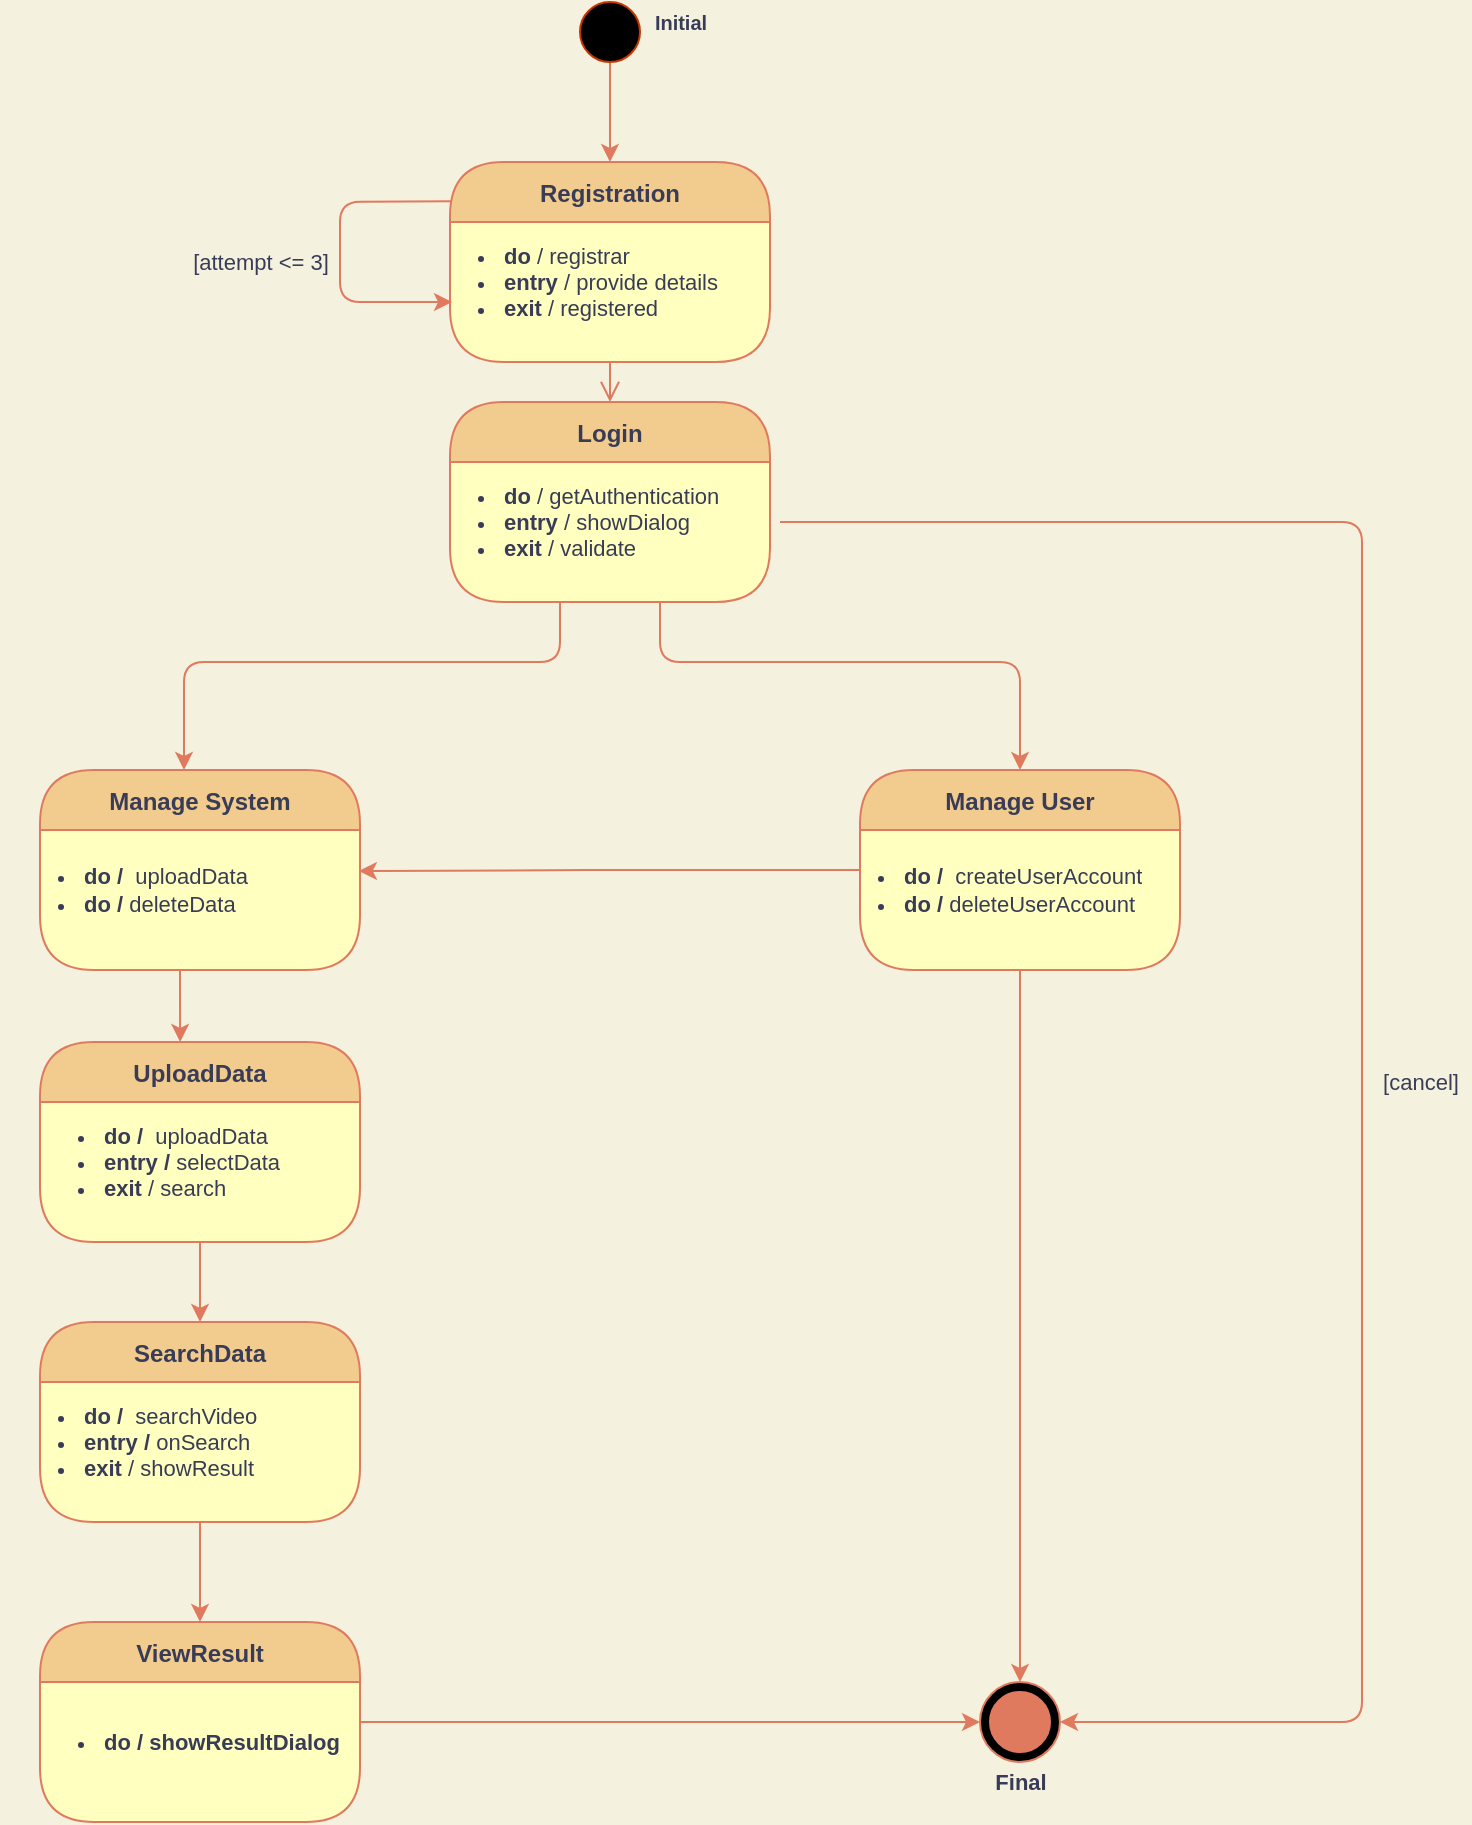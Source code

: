 <mxfile version="19.0.2" type="device"><diagram id="xsQuPJRZMMfSXld5M4Ve" name="Page-1"><mxGraphModel dx="2425" dy="976" grid="1" gridSize="10" guides="1" tooltips="1" connect="1" arrows="1" fold="1" page="1" pageScale="1" pageWidth="1169" pageHeight="827" background="#F4F1DE" math="0" shadow="0"><root><mxCell id="0"/><mxCell id="1" parent="0"/><mxCell id="0ayhYqCPBelF0IqvMw0t-5" style="edgeStyle=orthogonalEdgeStyle;curved=0;rounded=1;sketch=0;orthogonalLoop=1;jettySize=auto;html=1;entryX=0.5;entryY=0;entryDx=0;entryDy=0;fontColor=#393C56;strokeColor=#E07A5F;fillColor=#F2CC8F;labelBackgroundColor=#F4F1DE;" edge="1" parent="1" source="0ayhYqCPBelF0IqvMw0t-1"><mxGeometry relative="1" as="geometry"><mxPoint x="265" y="110" as="targetPoint"/></mxGeometry></mxCell><mxCell id="0ayhYqCPBelF0IqvMw0t-1" value="" style="ellipse;whiteSpace=wrap;html=1;aspect=fixed;fillColor=#000000;strokeColor=#C73500;fontColor=#000000;" vertex="1" parent="1"><mxGeometry x="250" y="30" width="30" height="30" as="geometry"/></mxCell><mxCell id="0ayhYqCPBelF0IqvMw0t-16" value="&lt;b&gt;Initial&lt;/b&gt;" style="text;html=1;align=center;verticalAlign=middle;resizable=0;points=[];autosize=1;strokeColor=none;fillColor=none;fontSize=10;fontColor=#393C56;" vertex="1" parent="1"><mxGeometry x="280" y="30" width="40" height="20" as="geometry"/></mxCell><mxCell id="0ayhYqCPBelF0IqvMw0t-25" value="Registration" style="swimlane;fontStyle=1;align=center;verticalAlign=middle;childLayout=stackLayout;horizontal=1;startSize=30;horizontalStack=0;resizeParent=0;resizeLast=1;container=0;fontColor=#393C56;collapsible=0;rounded=1;arcSize=30;strokeColor=#E07A5F;fillColor=#F2CC8F;swimlaneFillColor=#ffffc0;dropTarget=0;sketch=0;" vertex="1" parent="1"><mxGeometry x="185" y="110" width="160" height="100" as="geometry"/></mxCell><mxCell id="0ayhYqCPBelF0IqvMw0t-27" value="" style="edgeStyle=orthogonalEdgeStyle;html=1;verticalAlign=bottom;endArrow=open;endSize=8;strokeColor=#E07A5F;rounded=1;sketch=0;fontColor=#393C56;fillColor=#F2CC8F;curved=0;labelBackgroundColor=#F4F1DE;" edge="1" source="0ayhYqCPBelF0IqvMw0t-25" parent="1"><mxGeometry relative="1" as="geometry"><mxPoint x="265" y="230" as="targetPoint"/></mxGeometry></mxCell><mxCell id="0ayhYqCPBelF0IqvMw0t-29" value="&lt;ul style=&quot;font-size: 11px;&quot;&gt;&lt;li&gt;&lt;b&gt;do&lt;/b&gt; / registrar&lt;/li&gt;&lt;li&gt;&lt;b&gt;entry&lt;/b&gt; / provide details&lt;/li&gt;&lt;li&gt;&lt;b&gt;exit&lt;/b&gt; / registered&lt;/li&gt;&lt;/ul&gt;" style="text;strokeColor=none;fillColor=none;html=1;whiteSpace=wrap;verticalAlign=middle;overflow=hidden;rounded=0;sketch=0;fontColor=#393C56;align=left;" vertex="1" parent="1"><mxGeometry x="170" y="130" width="160" height="80" as="geometry"/></mxCell><mxCell id="0ayhYqCPBelF0IqvMw0t-30" value="Login" style="swimlane;fontStyle=1;align=center;verticalAlign=middle;childLayout=stackLayout;horizontal=1;startSize=30;horizontalStack=0;resizeParent=0;resizeLast=1;container=0;fontColor=#393C56;collapsible=0;rounded=1;arcSize=30;strokeColor=#E07A5F;fillColor=#F2CC8F;swimlaneFillColor=#ffffc0;dropTarget=0;sketch=0;" vertex="1" parent="1"><mxGeometry x="185" y="230" width="160" height="100" as="geometry"/></mxCell><mxCell id="0ayhYqCPBelF0IqvMw0t-40" style="edgeStyle=orthogonalEdgeStyle;curved=0;rounded=1;sketch=0;orthogonalLoop=1;jettySize=auto;html=1;entryX=0.45;entryY=0;entryDx=0;entryDy=0;entryPerimeter=0;fontSize=11;fontColor=#393C56;strokeColor=#E07A5F;fillColor=#F2CC8F;" edge="1" parent="1" source="0ayhYqCPBelF0IqvMw0t-31" target="0ayhYqCPBelF0IqvMw0t-34"><mxGeometry relative="1" as="geometry"><Array as="points"><mxPoint x="240" y="360"/><mxPoint x="52" y="360"/></Array></mxGeometry></mxCell><mxCell id="0ayhYqCPBelF0IqvMw0t-50" style="edgeStyle=orthogonalEdgeStyle;curved=0;rounded=1;sketch=0;orthogonalLoop=1;jettySize=auto;html=1;entryX=0.5;entryY=0;entryDx=0;entryDy=0;fontSize=11;fontColor=#393C56;strokeColor=#E07A5F;fillColor=#F2CC8F;" edge="1" parent="1" source="0ayhYqCPBelF0IqvMw0t-31" target="0ayhYqCPBelF0IqvMw0t-37"><mxGeometry relative="1" as="geometry"><Array as="points"><mxPoint x="290" y="360"/><mxPoint x="470" y="360"/></Array></mxGeometry></mxCell><mxCell id="0ayhYqCPBelF0IqvMw0t-61" style="edgeStyle=orthogonalEdgeStyle;curved=0;rounded=1;sketch=0;orthogonalLoop=1;jettySize=auto;html=1;fontSize=11;fontColor=#393C56;strokeColor=#E07A5F;fillColor=#F2CC8F;entryX=1;entryY=0.5;entryDx=0;entryDy=0;entryPerimeter=0;" edge="1" parent="1" source="0ayhYqCPBelF0IqvMw0t-31" target="0ayhYqCPBelF0IqvMw0t-57"><mxGeometry relative="1" as="geometry"><mxPoint x="641.538" y="880" as="targetPoint"/><Array as="points"><mxPoint x="641" y="290"/><mxPoint x="641" y="890"/></Array></mxGeometry></mxCell><mxCell id="0ayhYqCPBelF0IqvMw0t-31" value="&lt;ul style=&quot;font-size: 11px;&quot;&gt;&lt;li&gt;&lt;b&gt;do&lt;/b&gt; / getAuthentication&lt;/li&gt;&lt;li&gt;&lt;b&gt;entry&lt;/b&gt; / showDialog&lt;/li&gt;&lt;li&gt;&lt;b&gt;exit&lt;/b&gt; / validate&lt;/li&gt;&lt;/ul&gt;" style="text;strokeColor=none;fillColor=none;html=1;whiteSpace=wrap;verticalAlign=middle;overflow=hidden;rounded=0;sketch=0;fontColor=#393C56;" vertex="1" parent="1"><mxGeometry x="170" y="250" width="180" height="80" as="geometry"/></mxCell><mxCell id="0ayhYqCPBelF0IqvMw0t-32" value="" style="endArrow=classic;html=1;rounded=1;sketch=0;fontSize=11;fontColor=#393C56;strokeColor=#E07A5F;fillColor=#F2CC8F;curved=0;exitX=0.004;exitY=0.196;exitDx=0;exitDy=0;exitPerimeter=0;" edge="1" parent="1" source="0ayhYqCPBelF0IqvMw0t-25"><mxGeometry width="50" height="50" relative="1" as="geometry"><mxPoint x="180" y="130" as="sourcePoint"/><mxPoint x="186" y="180" as="targetPoint"/><Array as="points"><mxPoint x="130" y="130"/><mxPoint x="130" y="180"/></Array></mxGeometry></mxCell><mxCell id="0ayhYqCPBelF0IqvMw0t-33" value="[attempt &amp;lt;= 3]" style="text;html=1;align=center;verticalAlign=middle;resizable=0;points=[];autosize=1;strokeColor=none;fillColor=none;fontSize=11;fontColor=#393C56;" vertex="1" parent="1"><mxGeometry x="50" y="150" width="80" height="20" as="geometry"/></mxCell><mxCell id="0ayhYqCPBelF0IqvMw0t-34" value="Manage System" style="swimlane;fontStyle=1;align=center;verticalAlign=middle;childLayout=stackLayout;horizontal=1;startSize=30;horizontalStack=0;resizeParent=0;resizeLast=1;container=0;fontColor=#393C56;collapsible=0;rounded=1;arcSize=30;strokeColor=#E07A5F;fillColor=#F2CC8F;swimlaneFillColor=#ffffc0;dropTarget=0;sketch=0;" vertex="1" parent="1"><mxGeometry x="-20" y="414" width="160" height="100" as="geometry"/></mxCell><mxCell id="0ayhYqCPBelF0IqvMw0t-48" style="edgeStyle=orthogonalEdgeStyle;curved=0;rounded=1;sketch=0;orthogonalLoop=1;jettySize=auto;html=1;entryX=0.438;entryY=0;entryDx=0;entryDy=0;entryPerimeter=0;fontSize=11;fontColor=#393C56;strokeColor=#E07A5F;fillColor=#F2CC8F;" edge="1" parent="1" source="0ayhYqCPBelF0IqvMw0t-35" target="0ayhYqCPBelF0IqvMw0t-41"><mxGeometry relative="1" as="geometry"/></mxCell><mxCell id="0ayhYqCPBelF0IqvMw0t-35" value="&lt;ul style=&quot;font-size: 11px;&quot;&gt;&lt;li&gt;&lt;b&gt;do /&amp;nbsp; &lt;/b&gt;uploadData&lt;/li&gt;&lt;li&gt;&lt;b&gt;do / &lt;/b&gt;deleteData&lt;/li&gt;&lt;/ul&gt;" style="text;strokeColor=none;fillColor=none;html=1;whiteSpace=wrap;verticalAlign=middle;overflow=hidden;rounded=0;sketch=0;fontColor=#393C56;" vertex="1" parent="1"><mxGeometry x="-40" y="434" width="180" height="80" as="geometry"/></mxCell><mxCell id="0ayhYqCPBelF0IqvMw0t-62" style="edgeStyle=orthogonalEdgeStyle;curved=0;rounded=1;sketch=0;orthogonalLoop=1;jettySize=auto;html=1;fontSize=11;fontColor=#393C56;strokeColor=#E07A5F;fillColor=#F2CC8F;entryX=0.5;entryY=0;entryDx=0;entryDy=0;entryPerimeter=0;" edge="1" parent="1" source="0ayhYqCPBelF0IqvMw0t-37" target="0ayhYqCPBelF0IqvMw0t-57"><mxGeometry relative="1" as="geometry"><mxPoint x="470" y="850" as="targetPoint"/></mxGeometry></mxCell><mxCell id="0ayhYqCPBelF0IqvMw0t-68" style="edgeStyle=orthogonalEdgeStyle;curved=0;rounded=1;sketch=0;orthogonalLoop=1;jettySize=auto;html=1;entryX=0.997;entryY=0.381;entryDx=0;entryDy=0;entryPerimeter=0;fontSize=11;fontColor=#393C56;strokeColor=#E07A5F;fillColor=#F2CC8F;" edge="1" parent="1" source="0ayhYqCPBelF0IqvMw0t-37" target="0ayhYqCPBelF0IqvMw0t-35"><mxGeometry relative="1" as="geometry"/></mxCell><mxCell id="0ayhYqCPBelF0IqvMw0t-37" value="Manage User" style="swimlane;fontStyle=1;align=center;verticalAlign=middle;childLayout=stackLayout;horizontal=1;startSize=30;horizontalStack=0;resizeParent=0;resizeLast=1;container=0;fontColor=#393C56;collapsible=0;rounded=1;arcSize=30;strokeColor=#E07A5F;fillColor=#F2CC8F;swimlaneFillColor=#ffffc0;dropTarget=0;sketch=0;" vertex="1" parent="1"><mxGeometry x="390" y="414" width="160" height="100" as="geometry"/></mxCell><mxCell id="0ayhYqCPBelF0IqvMw0t-38" value="&lt;ul style=&quot;font-size: 11px;&quot;&gt;&lt;li&gt;&lt;b&gt;do /&amp;nbsp; &lt;/b&gt;createUserAccount&lt;/li&gt;&lt;li&gt;&lt;b&gt;do / &lt;/b&gt;deleteUserAccount&lt;/li&gt;&lt;/ul&gt;" style="text;strokeColor=none;fillColor=none;html=1;whiteSpace=wrap;verticalAlign=middle;overflow=hidden;rounded=0;sketch=0;fontColor=#393C56;" vertex="1" parent="1"><mxGeometry x="370" y="434" width="180" height="80" as="geometry"/></mxCell><mxCell id="0ayhYqCPBelF0IqvMw0t-41" value="UploadData" style="swimlane;fontStyle=1;align=center;verticalAlign=middle;childLayout=stackLayout;horizontal=1;startSize=30;horizontalStack=0;resizeParent=0;resizeLast=1;container=0;fontColor=#393C56;collapsible=0;rounded=1;arcSize=30;strokeColor=#E07A5F;fillColor=#F2CC8F;swimlaneFillColor=#ffffc0;dropTarget=0;sketch=0;" vertex="1" parent="1"><mxGeometry x="-20" y="550" width="160" height="100" as="geometry"/></mxCell><mxCell id="0ayhYqCPBelF0IqvMw0t-49" style="edgeStyle=orthogonalEdgeStyle;curved=0;rounded=1;sketch=0;orthogonalLoop=1;jettySize=auto;html=1;entryX=0.5;entryY=0;entryDx=0;entryDy=0;fontSize=11;fontColor=#393C56;strokeColor=#E07A5F;fillColor=#F2CC8F;" edge="1" parent="1" source="0ayhYqCPBelF0IqvMw0t-42" target="0ayhYqCPBelF0IqvMw0t-45"><mxGeometry relative="1" as="geometry"/></mxCell><mxCell id="0ayhYqCPBelF0IqvMw0t-42" value="&lt;ul style=&quot;font-size: 11px;&quot;&gt;&lt;li&gt;&lt;b&gt;do /&amp;nbsp; &lt;/b&gt;uploadData&lt;/li&gt;&lt;li&gt;&lt;b&gt;entry / &lt;/b&gt;selectData&lt;/li&gt;&lt;li&gt;&lt;b&gt;exit&lt;/b&gt; /&lt;b&gt;&amp;nbsp;&lt;/b&gt;search&lt;/li&gt;&lt;/ul&gt;" style="text;strokeColor=none;fillColor=none;html=1;whiteSpace=wrap;verticalAlign=middle;overflow=hidden;rounded=0;sketch=0;fontColor=#393C56;" vertex="1" parent="1"><mxGeometry x="-30" y="570" width="180" height="80" as="geometry"/></mxCell><mxCell id="0ayhYqCPBelF0IqvMw0t-56" style="edgeStyle=orthogonalEdgeStyle;curved=0;rounded=1;sketch=0;orthogonalLoop=1;jettySize=auto;html=1;entryX=0.5;entryY=0;entryDx=0;entryDy=0;fontSize=11;fontColor=#393C56;strokeColor=#E07A5F;fillColor=#F2CC8F;" edge="1" parent="1" source="0ayhYqCPBelF0IqvMw0t-45" target="0ayhYqCPBelF0IqvMw0t-51"><mxGeometry relative="1" as="geometry"/></mxCell><mxCell id="0ayhYqCPBelF0IqvMw0t-45" value="SearchData" style="swimlane;fontStyle=1;align=center;verticalAlign=middle;childLayout=stackLayout;horizontal=1;startSize=30;horizontalStack=0;resizeParent=0;resizeLast=1;container=0;fontColor=#393C56;collapsible=0;rounded=1;arcSize=30;strokeColor=#E07A5F;fillColor=#F2CC8F;swimlaneFillColor=#ffffc0;dropTarget=0;sketch=0;" vertex="1" parent="1"><mxGeometry x="-20" y="690" width="160" height="100" as="geometry"/></mxCell><mxCell id="0ayhYqCPBelF0IqvMw0t-46" value="&lt;ul style=&quot;font-size: 11px;&quot;&gt;&lt;li&gt;&lt;b&gt;do /&amp;nbsp; &lt;/b&gt;searchVideo&lt;/li&gt;&lt;li&gt;&lt;b&gt;entry / &lt;/b&gt;onSearch&lt;/li&gt;&lt;li&gt;&lt;b&gt;exit&lt;/b&gt; /&lt;b&gt;&amp;nbsp;&lt;/b&gt;showResult&lt;/li&gt;&lt;/ul&gt;" style="text;strokeColor=none;fillColor=none;html=1;whiteSpace=wrap;verticalAlign=middle;overflow=hidden;rounded=0;sketch=0;fontColor=#393C56;" vertex="1" parent="1"><mxGeometry x="-40" y="710" width="180" height="80" as="geometry"/></mxCell><mxCell id="0ayhYqCPBelF0IqvMw0t-65" style="edgeStyle=orthogonalEdgeStyle;curved=0;rounded=1;sketch=0;orthogonalLoop=1;jettySize=auto;html=1;fontSize=11;fontColor=#393C56;strokeColor=#E07A5F;fillColor=#F2CC8F;entryX=0;entryY=0.5;entryDx=0;entryDy=0;entryPerimeter=0;" edge="1" parent="1" source="0ayhYqCPBelF0IqvMw0t-51" target="0ayhYqCPBelF0IqvMw0t-57"><mxGeometry relative="1" as="geometry"><mxPoint x="440" y="890.0" as="targetPoint"/></mxGeometry></mxCell><mxCell id="0ayhYqCPBelF0IqvMw0t-51" value="ViewResult" style="swimlane;fontStyle=1;align=center;verticalAlign=middle;childLayout=stackLayout;horizontal=1;startSize=30;horizontalStack=0;resizeParent=0;resizeLast=1;container=0;fontColor=#393C56;collapsible=0;rounded=1;arcSize=30;strokeColor=#E07A5F;fillColor=#F2CC8F;swimlaneFillColor=#ffffc0;dropTarget=0;sketch=0;" vertex="1" parent="1"><mxGeometry x="-20" y="840" width="160" height="100" as="geometry"/></mxCell><mxCell id="0ayhYqCPBelF0IqvMw0t-52" value="&lt;ul style=&quot;font-size: 11px;&quot;&gt;&lt;li&gt;&lt;b&gt;do / showResultDialog&lt;/b&gt;&lt;/li&gt;&lt;/ul&gt;" style="text;strokeColor=none;fillColor=none;html=1;whiteSpace=wrap;verticalAlign=middle;overflow=hidden;rounded=0;sketch=0;fontColor=#393C56;" vertex="1" parent="1"><mxGeometry x="-30" y="860" width="180" height="80" as="geometry"/></mxCell><mxCell id="0ayhYqCPBelF0IqvMw0t-57" value="" style="shape=mxgraph.sysml.actFinal;html=1;verticalLabelPosition=bottom;labelBackgroundColor=#ffffff;verticalAlign=top;rounded=0;sketch=0;fontSize=11;fontColor=#393C56;strokeColor=#E07A5F;fillColor=#000000;" vertex="1" parent="1"><mxGeometry x="450" y="870" width="40" height="40" as="geometry"/></mxCell><mxCell id="0ayhYqCPBelF0IqvMw0t-60" value="&lt;b&gt;Final&lt;/b&gt;" style="text;html=1;align=center;verticalAlign=middle;resizable=0;points=[];autosize=1;strokeColor=none;fillColor=none;fontSize=11;fontColor=#393C56;" vertex="1" parent="1"><mxGeometry x="450" y="910" width="40" height="20" as="geometry"/></mxCell><mxCell id="0ayhYqCPBelF0IqvMw0t-69" value="[cancel]" style="text;html=1;align=center;verticalAlign=middle;resizable=0;points=[];autosize=1;strokeColor=none;fillColor=none;fontSize=11;fontColor=#393C56;" vertex="1" parent="1"><mxGeometry x="645" y="560" width="50" height="20" as="geometry"/></mxCell></root></mxGraphModel></diagram></mxfile>